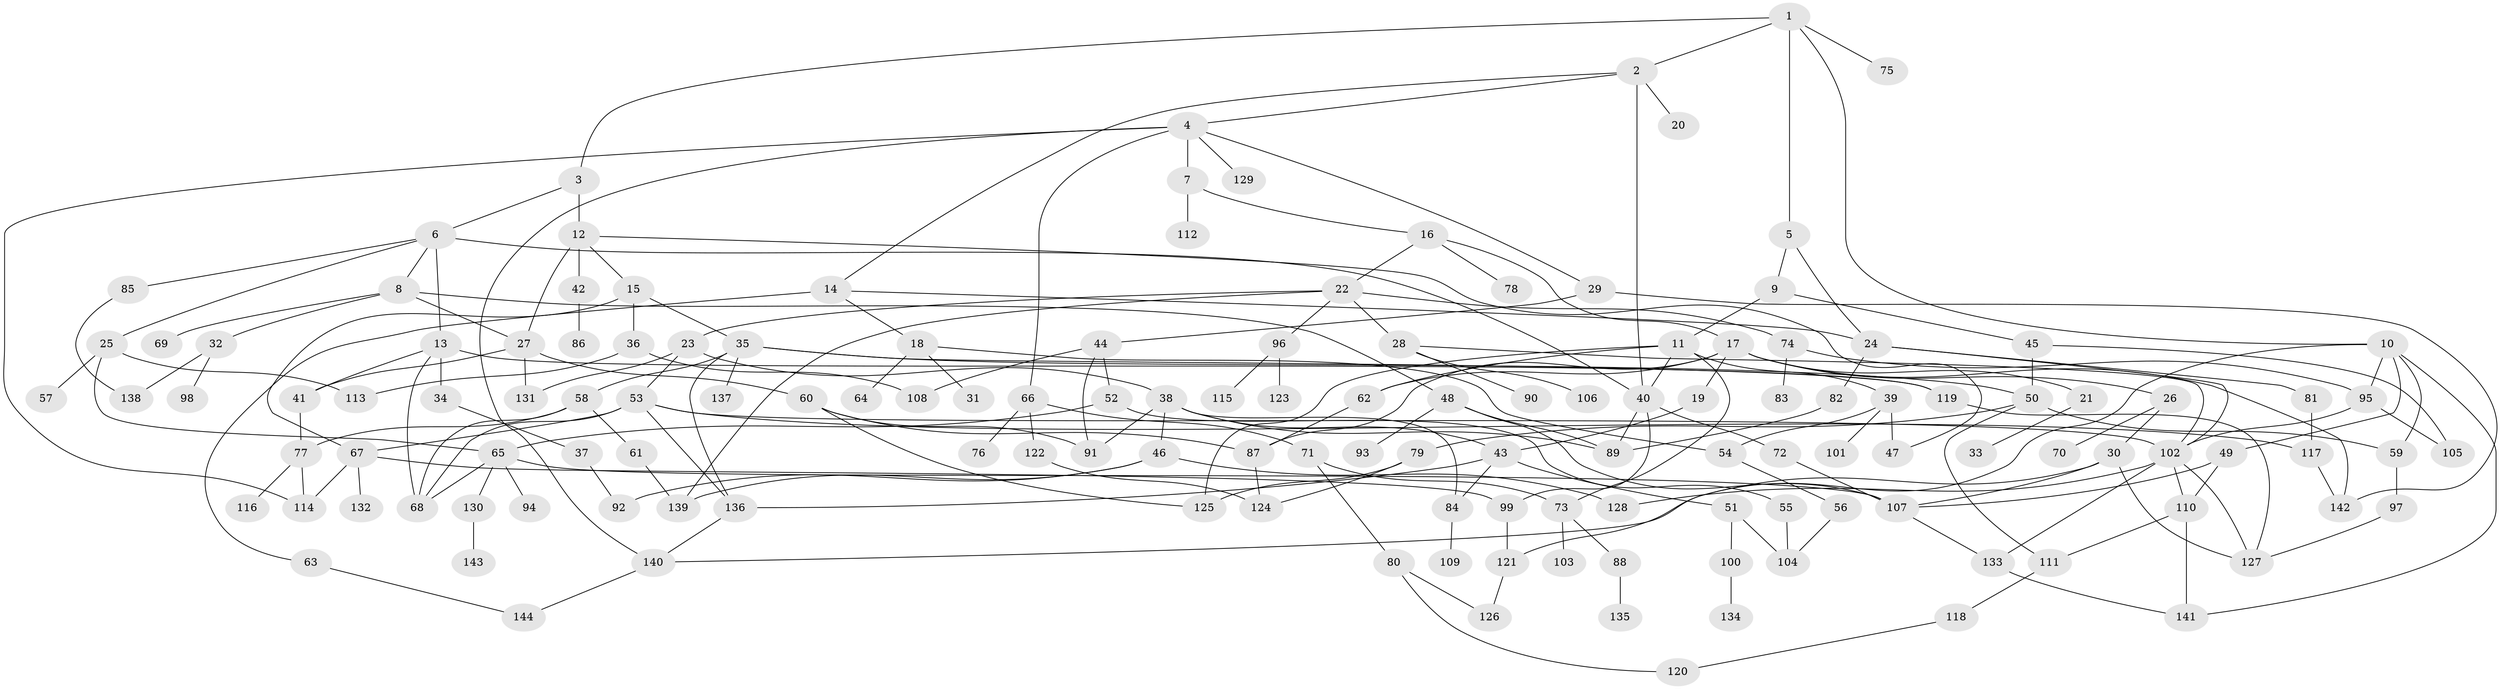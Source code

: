 // coarse degree distribution, {1: 0.47368421052631576, 5: 0.03508771929824561, 2: 0.19298245614035087, 6: 0.017543859649122806, 4: 0.017543859649122806, 3: 0.08771929824561403, 8: 0.03508771929824561, 14: 0.017543859649122806, 7: 0.03508771929824561, 9: 0.03508771929824561, 10: 0.017543859649122806, 11: 0.017543859649122806, 15: 0.017543859649122806}
// Generated by graph-tools (version 1.1) at 2025/44/03/04/25 21:44:55]
// undirected, 144 vertices, 215 edges
graph export_dot {
graph [start="1"]
  node [color=gray90,style=filled];
  1;
  2;
  3;
  4;
  5;
  6;
  7;
  8;
  9;
  10;
  11;
  12;
  13;
  14;
  15;
  16;
  17;
  18;
  19;
  20;
  21;
  22;
  23;
  24;
  25;
  26;
  27;
  28;
  29;
  30;
  31;
  32;
  33;
  34;
  35;
  36;
  37;
  38;
  39;
  40;
  41;
  42;
  43;
  44;
  45;
  46;
  47;
  48;
  49;
  50;
  51;
  52;
  53;
  54;
  55;
  56;
  57;
  58;
  59;
  60;
  61;
  62;
  63;
  64;
  65;
  66;
  67;
  68;
  69;
  70;
  71;
  72;
  73;
  74;
  75;
  76;
  77;
  78;
  79;
  80;
  81;
  82;
  83;
  84;
  85;
  86;
  87;
  88;
  89;
  90;
  91;
  92;
  93;
  94;
  95;
  96;
  97;
  98;
  99;
  100;
  101;
  102;
  103;
  104;
  105;
  106;
  107;
  108;
  109;
  110;
  111;
  112;
  113;
  114;
  115;
  116;
  117;
  118;
  119;
  120;
  121;
  122;
  123;
  124;
  125;
  126;
  127;
  128;
  129;
  130;
  131;
  132;
  133;
  134;
  135;
  136;
  137;
  138;
  139;
  140;
  141;
  142;
  143;
  144;
  1 -- 2;
  1 -- 3;
  1 -- 5;
  1 -- 10;
  1 -- 75;
  2 -- 4;
  2 -- 14;
  2 -- 20;
  2 -- 40;
  3 -- 6;
  3 -- 12;
  4 -- 7;
  4 -- 29;
  4 -- 66;
  4 -- 129;
  4 -- 140;
  4 -- 114;
  5 -- 9;
  5 -- 24;
  6 -- 8;
  6 -- 13;
  6 -- 25;
  6 -- 40;
  6 -- 85;
  7 -- 16;
  7 -- 112;
  8 -- 32;
  8 -- 48;
  8 -- 69;
  8 -- 27;
  9 -- 11;
  9 -- 45;
  10 -- 49;
  10 -- 59;
  10 -- 121;
  10 -- 95;
  10 -- 141;
  11 -- 39;
  11 -- 62;
  11 -- 125;
  11 -- 73;
  11 -- 40;
  12 -- 15;
  12 -- 27;
  12 -- 42;
  12 -- 47;
  13 -- 34;
  13 -- 119;
  13 -- 68;
  13 -- 41;
  14 -- 18;
  14 -- 24;
  14 -- 63;
  15 -- 35;
  15 -- 36;
  15 -- 67;
  16 -- 17;
  16 -- 22;
  16 -- 78;
  17 -- 19;
  17 -- 21;
  17 -- 26;
  17 -- 87;
  17 -- 142;
  17 -- 62;
  18 -- 31;
  18 -- 54;
  18 -- 64;
  19 -- 43;
  21 -- 33;
  22 -- 23;
  22 -- 28;
  22 -- 74;
  22 -- 96;
  22 -- 139;
  23 -- 38;
  23 -- 53;
  23 -- 131;
  24 -- 81;
  24 -- 82;
  24 -- 102;
  25 -- 57;
  25 -- 113;
  25 -- 65;
  26 -- 30;
  26 -- 70;
  27 -- 41;
  27 -- 60;
  27 -- 131;
  28 -- 90;
  28 -- 106;
  28 -- 102;
  29 -- 44;
  29 -- 142;
  30 -- 127;
  30 -- 107;
  30 -- 140;
  32 -- 98;
  32 -- 138;
  34 -- 37;
  35 -- 50;
  35 -- 58;
  35 -- 137;
  35 -- 136;
  35 -- 119;
  36 -- 113;
  36 -- 108;
  37 -- 92;
  38 -- 46;
  38 -- 43;
  38 -- 84;
  38 -- 91;
  38 -- 89;
  39 -- 47;
  39 -- 101;
  39 -- 54;
  40 -- 72;
  40 -- 99;
  40 -- 89;
  41 -- 77;
  42 -- 86;
  43 -- 51;
  43 -- 84;
  43 -- 136;
  44 -- 52;
  44 -- 91;
  44 -- 108;
  45 -- 105;
  45 -- 50;
  46 -- 92;
  46 -- 128;
  46 -- 139;
  48 -- 93;
  48 -- 107;
  48 -- 89;
  49 -- 110;
  49 -- 107;
  50 -- 79;
  50 -- 111;
  50 -- 59;
  51 -- 100;
  51 -- 104;
  52 -- 55;
  52 -- 65;
  53 -- 67;
  53 -- 68;
  53 -- 136;
  53 -- 102;
  53 -- 117;
  54 -- 56;
  55 -- 104;
  56 -- 104;
  58 -- 61;
  58 -- 77;
  58 -- 68;
  59 -- 97;
  60 -- 125;
  60 -- 87;
  60 -- 91;
  61 -- 139;
  62 -- 87;
  63 -- 144;
  65 -- 94;
  65 -- 130;
  65 -- 107;
  65 -- 68;
  66 -- 71;
  66 -- 76;
  66 -- 122;
  67 -- 114;
  67 -- 132;
  67 -- 99;
  71 -- 73;
  71 -- 80;
  72 -- 107;
  73 -- 88;
  73 -- 103;
  74 -- 83;
  74 -- 95;
  77 -- 116;
  77 -- 114;
  79 -- 124;
  79 -- 125;
  80 -- 120;
  80 -- 126;
  81 -- 117;
  82 -- 89;
  84 -- 109;
  85 -- 138;
  87 -- 124;
  88 -- 135;
  95 -- 102;
  95 -- 105;
  96 -- 115;
  96 -- 123;
  97 -- 127;
  99 -- 121;
  100 -- 134;
  102 -- 133;
  102 -- 127;
  102 -- 110;
  102 -- 128;
  107 -- 133;
  110 -- 111;
  110 -- 141;
  111 -- 118;
  117 -- 142;
  118 -- 120;
  119 -- 127;
  121 -- 126;
  122 -- 124;
  130 -- 143;
  133 -- 141;
  136 -- 140;
  140 -- 144;
}
